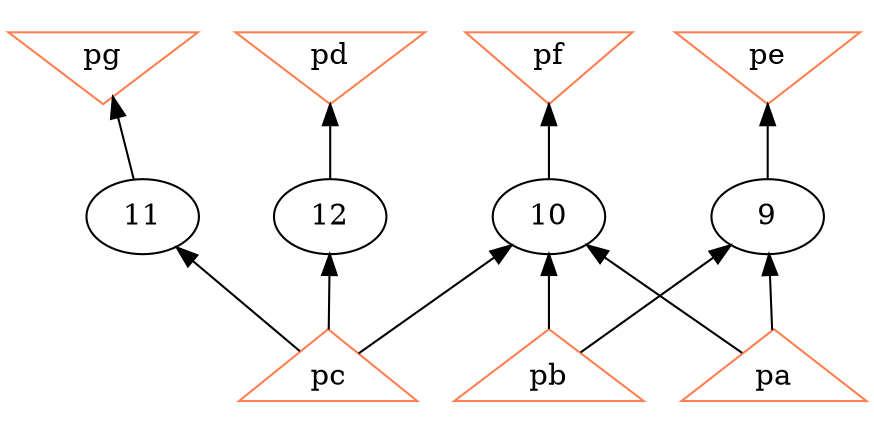 # Network structure generated by ABC

digraph network {
size = "7.5,10";
center = true;
edge [dir = back];


{
  rank = same;

  Node4 [label = "pd", shape = invtriangle, color = coral, fillcolor = coral];
  Node5 [label = "pe", shape = invtriangle, color = coral, fillcolor = coral];
  Node6 [label = "pf", shape = invtriangle, color = coral, fillcolor = coral];
  Node7 [label = "pg", shape = invtriangle, color = coral, fillcolor = coral];
}

{
  rank = same;

  Node9 [label = "9\n", shape = ellipse];
  Node10 [label = "10\n", shape = ellipse];
  Node11 [label = "11\n", shape = ellipse];
  Node12 [label = "12\n", shape = ellipse];
}

{
  rank = same;

  Node1 [label = "pa", shape = triangle, color = coral, fillcolor = coral];
  Node2 [label = "pb", shape = triangle, color = coral, fillcolor = coral];
  Node3 [label = "pc", shape = triangle, color = coral, fillcolor = coral];
}


Node4 -> Node12 [style = solid];
Node5 -> Node9 [style = solid];
Node6 -> Node10 [style = solid];
Node7 -> Node11 [style = solid];
Node9 -> Node1 [style = solid];
Node9 -> Node2 [style = solid];
Node10 -> Node1 [style = solid];
Node10 -> Node2 [style = solid];
Node10 -> Node3 [style = solid];
Node11 -> Node3 [style = solid];
Node12 -> Node3 [style = solid];
}

